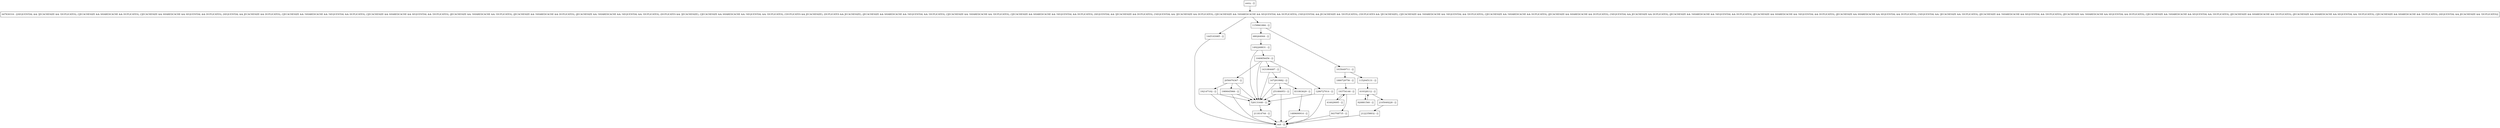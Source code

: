 digraph close {
node [shape=record];
2056076367 [label="2056076367 - []"];
1445183085 [label="1445183085 - []"];
526131640 [label="526131640 - []"];
831803629 [label="831803629 - []"];
1489690914 [label="1489690914 - []"];
647830316 [label="647830316 - [(SEQUENTIAL && !JECACHESIZE && !DUPLICATES), (!JECACHESIZE && SHAREDCACHE && DUPLICATES), (!JECACHESIZE && SHAREDCACHE && SEQUENTIAL && DUPLICATES), (SEQUENTIAL && JECACHESIZE && DUPLICATES), (!JECACHESIZE && !SHAREDCACHE && !SEQUENTIAL && DUPLICATES), (!JECACHESIZE && SHAREDCACHE && SEQUENTIAL && !DUPLICATES), (JECACHESIZE && !SHAREDCACHE && !DUPLICATES), (JECACHESIZE && !SHAREDCACHE && DUPLICATES), (JECACHESIZE && !SHAREDCACHE && !SEQUENTIAL && !DUPLICATES), (DUPLICATES && !JECACHESIZE), (!JECACHESIZE && SHAREDCACHE && !SEQUENTIAL && !DUPLICATES), (!DUPLICATES && JECACHESIZE), (DUPLICATES && JECACHESIZE), (JECACHESIZE && SHAREDCACHE && !SEQUENTIAL && !DUPLICATES), (!JECACHESIZE && !SHAREDCACHE && !DUPLICATES), (!JECACHESIZE && SHAREDCACHE && !SEQUENTIAL && DUPLICATES), (SEQUENTIAL && !JECACHESIZE && DUPLICATES), (!SEQUENTIAL && !JECACHESIZE && DUPLICATES), (!JECACHESIZE && !SHAREDCACHE && SEQUENTIAL && DUPLICATES), (!SEQUENTIAL && JECACHESIZE && !DUPLICATES), (!DUPLICATES && !JECACHESIZE), (!JECACHESIZE && !SHAREDCACHE && !SEQUENTIAL && !DUPLICATES), (!JECACHESIZE && !SHAREDCACHE && DUPLICATES), (JECACHESIZE && SHAREDCACHE && DUPLICATES), (!SEQUENTIAL && JECACHESIZE && DUPLICATES), (JECACHESIZE && !SHAREDCACHE && !SEQUENTIAL && DUPLICATES), (JECACHESIZE && SHAREDCACHE && !SEQUENTIAL && DUPLICATES), (JECACHESIZE && SHAREDCACHE && SEQUENTIAL && DUPLICATES), (!SEQUENTIAL && !JECACHESIZE && !DUPLICATES), (JECACHESIZE && !SHAREDCACHE && SEQUENTIAL && !DUPLICATES), (JECACHESIZE && !SHAREDCACHE && SEQUENTIAL && DUPLICATES), (!JECACHESIZE && !SHAREDCACHE && SEQUENTIAL && !DUPLICATES), (JECACHESIZE && SHAREDCACHE && !DUPLICATES), (JECACHESIZE && SHAREDCACHE && SEQUENTIAL && !DUPLICATES), (!JECACHESIZE && SHAREDCACHE && !DUPLICATES), (SEQUENTIAL && JECACHESIZE && !DUPLICATES)]"];
920881560 [label="920881560 - []"];
192147102 [label="192147102 - []"];
1880729756 [label="1880729756 - []"];
2105049228 [label="2105049228 - []"];
1431804687 [label="1431804687 - []"];
1206727014 [label="1206727014 - []"];
1672919982 [label="1672919982 - []"];
1159961884 [label="1159961884 - []"];
416029095 [label="416029095 - []"];
251084953 [label="251084953 - []"];
843708735 [label="843708735 - []"];
193754146 [label="193754146 - []"];
1152045131 [label="1152045131 - []"];
1492268831 [label="1492268831 - []"];
211814744 [label="211814744 - []"];
2122358832 [label="2122358832 - []"];
entry [label="entry - []"];
exit [label="exit - []"];
1049856456 [label="1049856456 - []"];
680264944 [label="680264944 - []"];
619328112 [label="619328112 - []"];
1035649711 [label="1035649711 - []"];
1989045966 [label="1989045966 - []"];
entry;
exit;
2056076367 -> 526131640;
2056076367 -> 192147102;
2056076367 -> 1989045966;
1445183085 -> exit;
526131640 -> 526131640;
526131640 -> 211814744;
831803629 -> 1489690914;
1489690914 -> exit;
647830316 -> 1445183085;
647830316 -> 1159961884;
920881560 -> 619328112;
192147102 -> exit;
192147102 -> 526131640;
1880729756 -> 193754146;
2105049228 -> 2122358832;
1431804687 -> 1672919982;
1431804687 -> 526131640;
1206727014 -> exit;
1206727014 -> 526131640;
1672919982 -> 526131640;
1672919982 -> 831803629;
1672919982 -> 251084953;
1159961884 -> 680264944;
1159961884 -> 1035649711;
416029095 -> 193754146;
251084953 -> exit;
251084953 -> 526131640;
843708735 -> exit;
193754146 -> 416029095;
193754146 -> 843708735;
1152045131 -> 619328112;
1492268831 -> 526131640;
1492268831 -> 1049856456;
211814744 -> exit;
2122358832 -> exit;
entry -> 647830316;
1049856456 -> 2056076367;
1049856456 -> 1431804687;
1049856456 -> 1206727014;
1049856456 -> 526131640;
680264944 -> 1492268831;
619328112 -> 2105049228;
619328112 -> 920881560;
1035649711 -> 1152045131;
1035649711 -> 1880729756;
1989045966 -> exit;
1989045966 -> 526131640;
}
